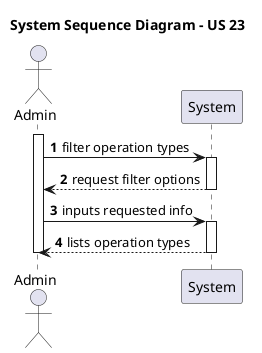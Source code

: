 @startuml US23_SSD

title System Sequence Diagram - US 23

autonumber

actor "Admin" as adm
participant "System" as app

activate adm

	adm -> app : filter operation types
	activate app
		app --> adm : request filter options
	deactivate app

	adm -> app : inputs requested info
	activate app
		app --> adm : lists operation types
	deactivate app

deactivate adm


@enduml
